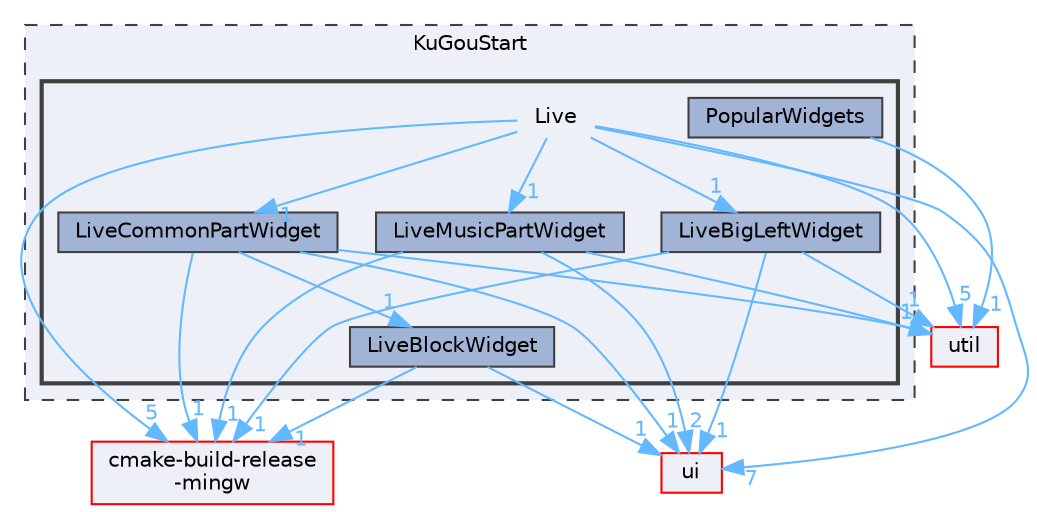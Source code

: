 digraph "Live"
{
 // LATEX_PDF_SIZE
  bgcolor="transparent";
  edge [fontname=Helvetica,fontsize=10,labelfontname=Helvetica,labelfontsize=10];
  node [fontname=Helvetica,fontsize=10,shape=box,height=0.2,width=0.4];
  compound=true
  subgraph clusterdir_e60601b218beddc6af0778ac41ea9cb2 {
    graph [ bgcolor="#edf0f7", pencolor="grey25", label="KuGouStart", fontname=Helvetica,fontsize=10 style="filled,dashed", URL="dir_e60601b218beddc6af0778ac41ea9cb2.html",tooltip=""]
  subgraph clusterdir_e29623dc5209c01c19fa67da8db51a5b {
    graph [ bgcolor="#edf0f7", pencolor="grey25", label="", fontname=Helvetica,fontsize=10 style="filled,bold", URL="dir_e29623dc5209c01c19fa67da8db51a5b.html",tooltip=""]
    dir_e29623dc5209c01c19fa67da8db51a5b [shape=plaintext, label="Live"];
  dir_89a2faf7b2a60b5bccda945a42659217 [label="LiveBigLeftWidget", fillcolor="#a2b4d6", color="grey25", style="filled", URL="dir_89a2faf7b2a60b5bccda945a42659217.html",tooltip=""];
  dir_93718bdd73e97125191c0ccbfa322252 [label="LiveBlockWidget", fillcolor="#a2b4d6", color="grey25", style="filled", URL="dir_93718bdd73e97125191c0ccbfa322252.html",tooltip=""];
  dir_2c5bdb280814c03e8d3b176dcb80ede2 [label="LiveCommonPartWidget", fillcolor="#a2b4d6", color="grey25", style="filled", URL="dir_2c5bdb280814c03e8d3b176dcb80ede2.html",tooltip=""];
  dir_39bbb252c302b355dca98e904763e4c4 [label="LiveMusicPartWidget", fillcolor="#a2b4d6", color="grey25", style="filled", URL="dir_39bbb252c302b355dca98e904763e4c4.html",tooltip=""];
  dir_4e8d7b6abdc0c83abbfafd1653184db9 [label="PopularWidgets", fillcolor="#a2b4d6", color="grey25", style="filled", URL="dir_4e8d7b6abdc0c83abbfafd1653184db9.html",tooltip=""];
  }
  }
  dir_1788f8309b1a812dcb800a185471cf6c [label="ui", fillcolor="#edf0f7", color="red", style="filled", URL="dir_1788f8309b1a812dcb800a185471cf6c.html",tooltip=""];
  dir_23ec12649285f9fabf3a6b7380226c28 [label="util", fillcolor="#edf0f7", color="red", style="filled", URL="dir_23ec12649285f9fabf3a6b7380226c28.html",tooltip=""];
  dir_d3305b01cebad1f13f311f52d3f850d2 [label="cmake-build-release\l-mingw", fillcolor="#edf0f7", color="red", style="filled", URL="dir_d3305b01cebad1f13f311f52d3f850d2.html",tooltip=""];
  dir_e29623dc5209c01c19fa67da8db51a5b->dir_1788f8309b1a812dcb800a185471cf6c [headlabel="7", labeldistance=1.5 headhref="dir_000178_000335.html" href="dir_000178_000335.html" color="steelblue1" fontcolor="steelblue1"];
  dir_e29623dc5209c01c19fa67da8db51a5b->dir_23ec12649285f9fabf3a6b7380226c28 [headlabel="5", labeldistance=1.5 headhref="dir_000178_000341.html" href="dir_000178_000341.html" color="steelblue1" fontcolor="steelblue1"];
  dir_e29623dc5209c01c19fa67da8db51a5b->dir_2c5bdb280814c03e8d3b176dcb80ede2 [headlabel="1", labeldistance=1.5 headhref="dir_000178_000182.html" href="dir_000178_000182.html" color="steelblue1" fontcolor="steelblue1"];
  dir_e29623dc5209c01c19fa67da8db51a5b->dir_39bbb252c302b355dca98e904763e4c4 [headlabel="1", labeldistance=1.5 headhref="dir_000178_000183.html" href="dir_000178_000183.html" color="steelblue1" fontcolor="steelblue1"];
  dir_e29623dc5209c01c19fa67da8db51a5b->dir_89a2faf7b2a60b5bccda945a42659217 [headlabel="1", labeldistance=1.5 headhref="dir_000178_000180.html" href="dir_000178_000180.html" color="steelblue1" fontcolor="steelblue1"];
  dir_e29623dc5209c01c19fa67da8db51a5b->dir_d3305b01cebad1f13f311f52d3f850d2 [headlabel="5", labeldistance=1.5 headhref="dir_000178_000050.html" href="dir_000178_000050.html" color="steelblue1" fontcolor="steelblue1"];
  dir_89a2faf7b2a60b5bccda945a42659217->dir_1788f8309b1a812dcb800a185471cf6c [headlabel="1", labeldistance=1.5 headhref="dir_000180_000335.html" href="dir_000180_000335.html" color="steelblue1" fontcolor="steelblue1"];
  dir_89a2faf7b2a60b5bccda945a42659217->dir_23ec12649285f9fabf3a6b7380226c28 [headlabel="1", labeldistance=1.5 headhref="dir_000180_000341.html" href="dir_000180_000341.html" color="steelblue1" fontcolor="steelblue1"];
  dir_89a2faf7b2a60b5bccda945a42659217->dir_d3305b01cebad1f13f311f52d3f850d2 [headlabel="1", labeldistance=1.5 headhref="dir_000180_000050.html" href="dir_000180_000050.html" color="steelblue1" fontcolor="steelblue1"];
  dir_93718bdd73e97125191c0ccbfa322252->dir_1788f8309b1a812dcb800a185471cf6c [headlabel="1", labeldistance=1.5 headhref="dir_000181_000335.html" href="dir_000181_000335.html" color="steelblue1" fontcolor="steelblue1"];
  dir_93718bdd73e97125191c0ccbfa322252->dir_d3305b01cebad1f13f311f52d3f850d2 [headlabel="1", labeldistance=1.5 headhref="dir_000181_000050.html" href="dir_000181_000050.html" color="steelblue1" fontcolor="steelblue1"];
  dir_2c5bdb280814c03e8d3b176dcb80ede2->dir_1788f8309b1a812dcb800a185471cf6c [headlabel="1", labeldistance=1.5 headhref="dir_000182_000335.html" href="dir_000182_000335.html" color="steelblue1" fontcolor="steelblue1"];
  dir_2c5bdb280814c03e8d3b176dcb80ede2->dir_23ec12649285f9fabf3a6b7380226c28 [headlabel="1", labeldistance=1.5 headhref="dir_000182_000341.html" href="dir_000182_000341.html" color="steelblue1" fontcolor="steelblue1"];
  dir_2c5bdb280814c03e8d3b176dcb80ede2->dir_93718bdd73e97125191c0ccbfa322252 [headlabel="1", labeldistance=1.5 headhref="dir_000182_000181.html" href="dir_000182_000181.html" color="steelblue1" fontcolor="steelblue1"];
  dir_2c5bdb280814c03e8d3b176dcb80ede2->dir_d3305b01cebad1f13f311f52d3f850d2 [headlabel="1", labeldistance=1.5 headhref="dir_000182_000050.html" href="dir_000182_000050.html" color="steelblue1" fontcolor="steelblue1"];
  dir_39bbb252c302b355dca98e904763e4c4->dir_1788f8309b1a812dcb800a185471cf6c [headlabel="2", labeldistance=1.5 headhref="dir_000183_000335.html" href="dir_000183_000335.html" color="steelblue1" fontcolor="steelblue1"];
  dir_39bbb252c302b355dca98e904763e4c4->dir_23ec12649285f9fabf3a6b7380226c28 [headlabel="1", labeldistance=1.5 headhref="dir_000183_000341.html" href="dir_000183_000341.html" color="steelblue1" fontcolor="steelblue1"];
  dir_39bbb252c302b355dca98e904763e4c4->dir_d3305b01cebad1f13f311f52d3f850d2 [headlabel="1", labeldistance=1.5 headhref="dir_000183_000050.html" href="dir_000183_000050.html" color="steelblue1" fontcolor="steelblue1"];
  dir_4e8d7b6abdc0c83abbfafd1653184db9->dir_23ec12649285f9fabf3a6b7380226c28 [headlabel="1", labeldistance=1.5 headhref="dir_000272_000341.html" href="dir_000272_000341.html" color="steelblue1" fontcolor="steelblue1"];
}
